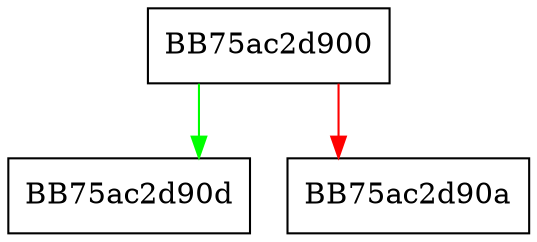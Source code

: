 digraph getCurrentProperty {
  node [shape="box"];
  graph [splines=ortho];
  BB75ac2d900 -> BB75ac2d90d [color="green"];
  BB75ac2d900 -> BB75ac2d90a [color="red"];
}